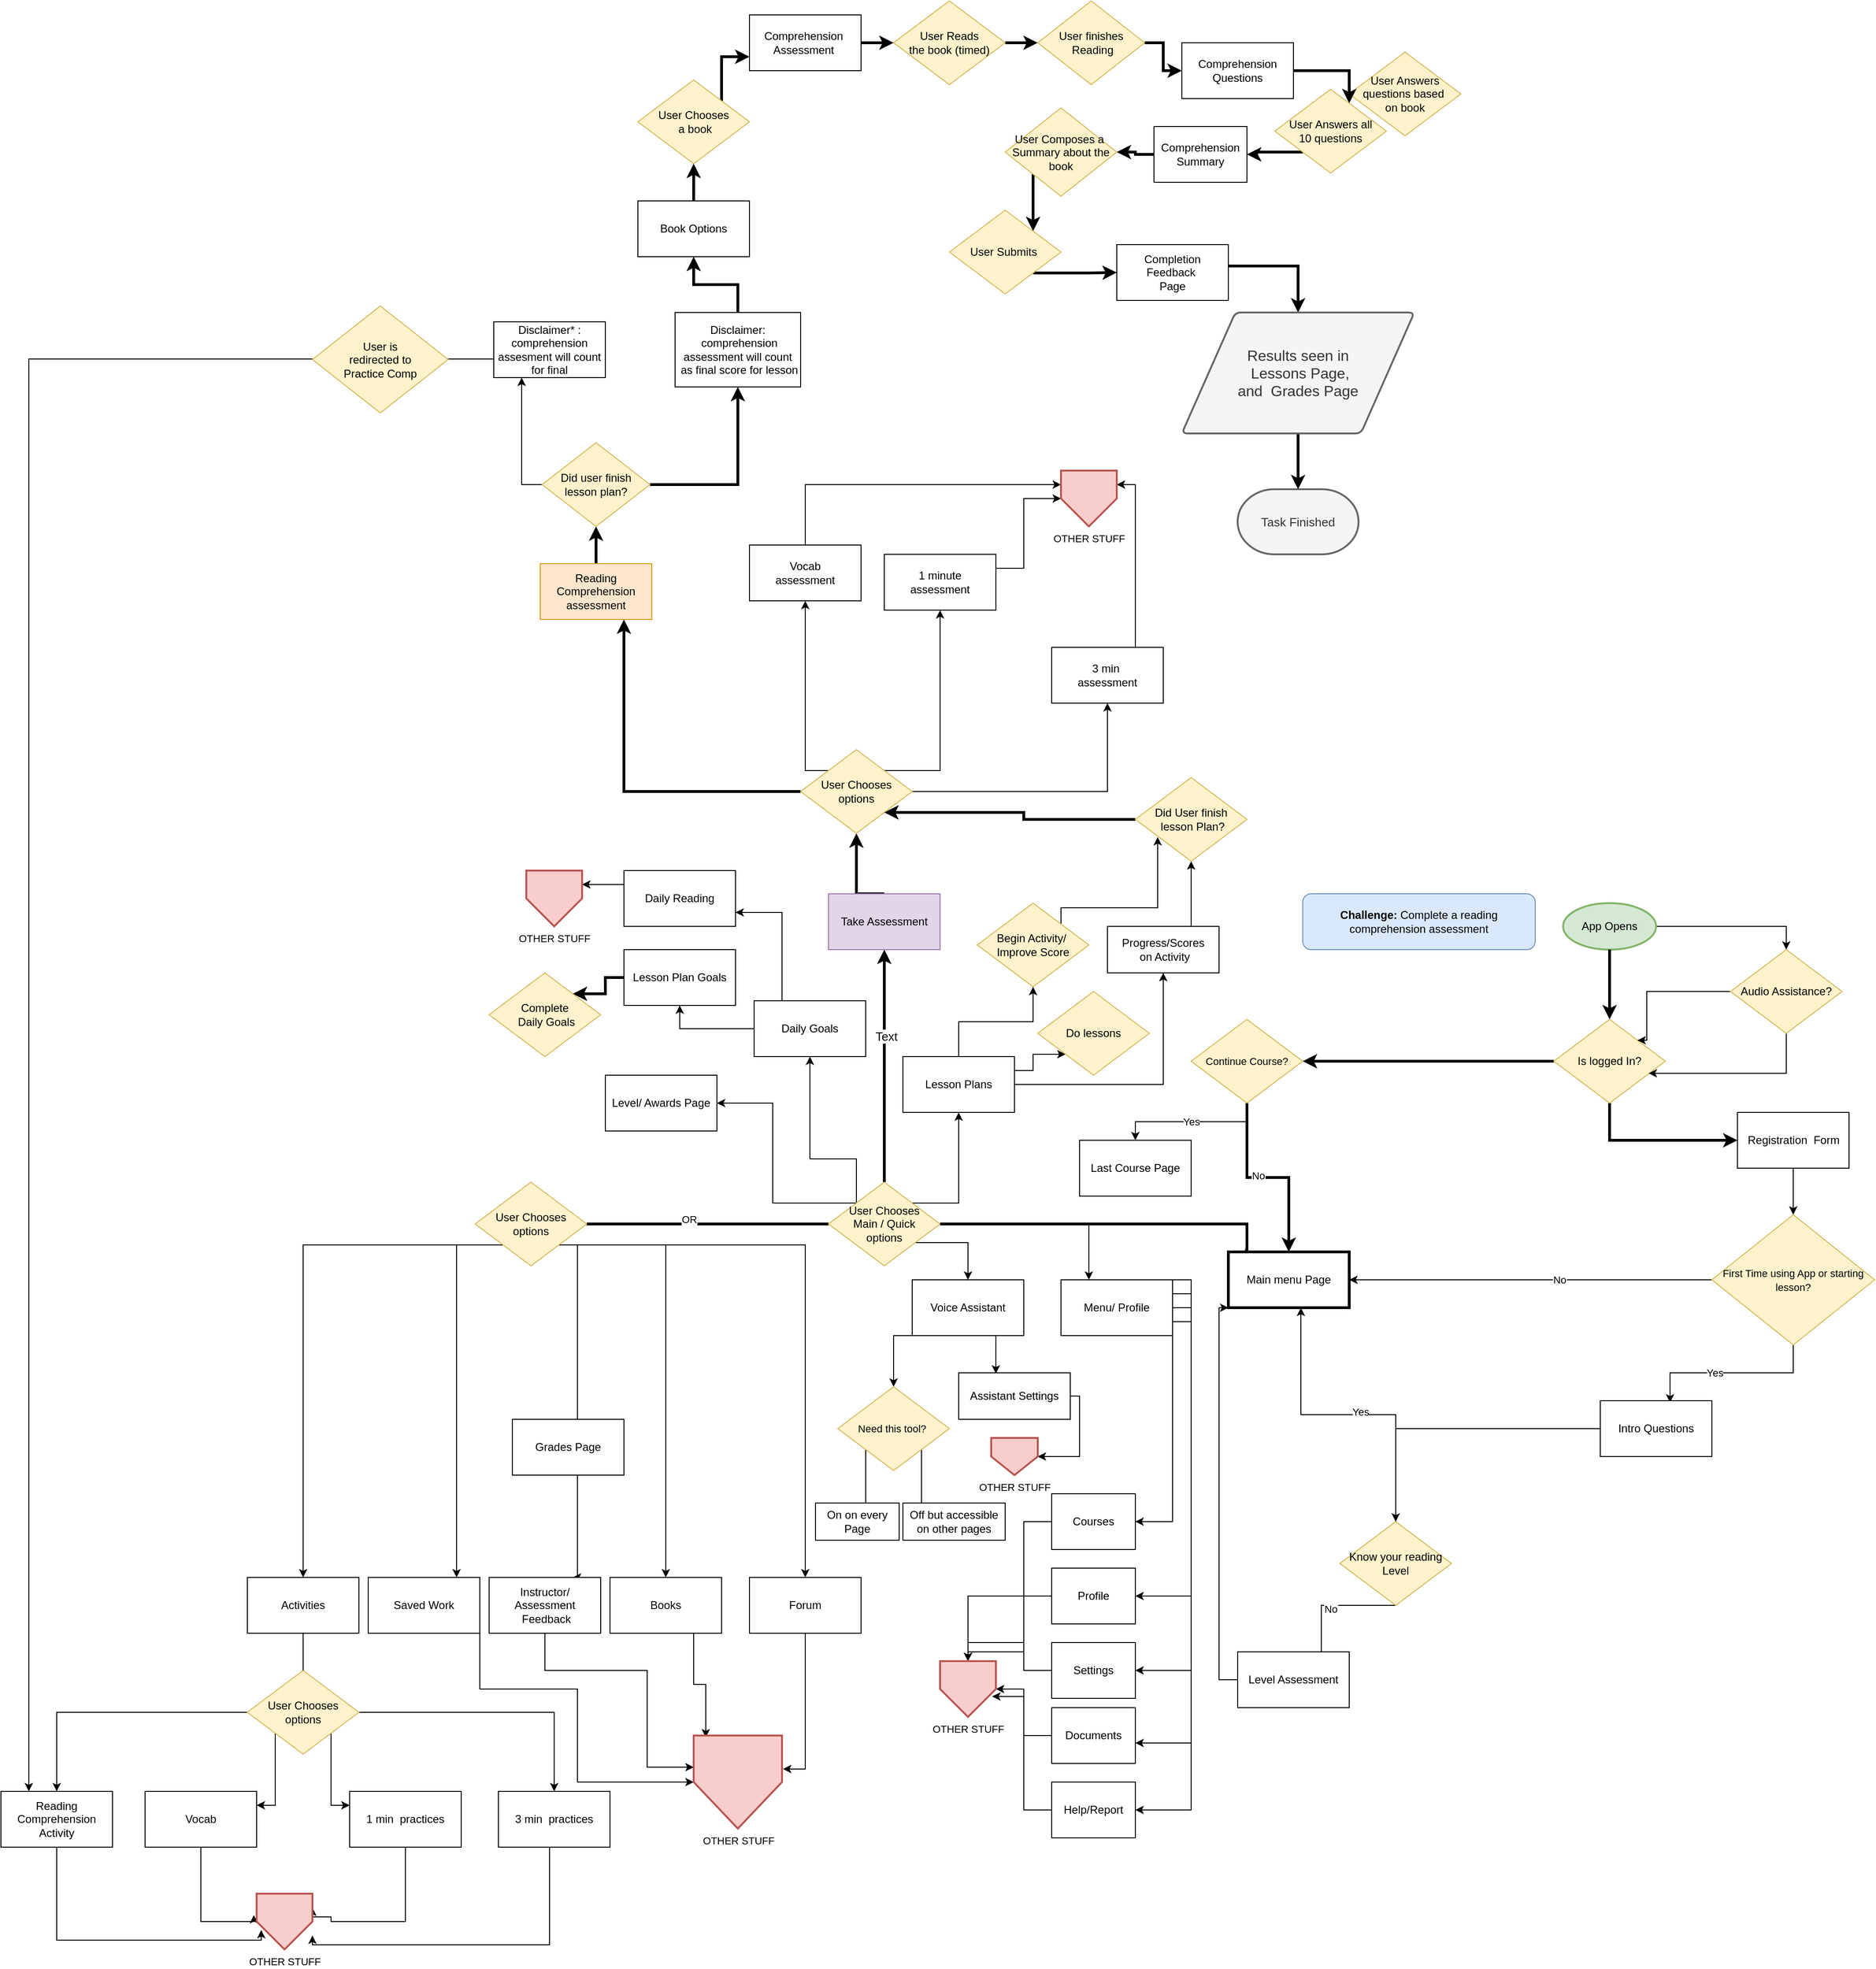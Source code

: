 <mxfile version="20.6.0" type="github">
  <diagram id="3W75zOB1H64UKD_i0DfE" name="Page-1">
    <mxGraphModel dx="3766" dy="2365" grid="1" gridSize="10" guides="1" tooltips="1" connect="1" arrows="1" fold="1" page="1" pageScale="1" pageWidth="850" pageHeight="1100" math="0" shadow="0">
      <root>
        <mxCell id="0" />
        <mxCell id="1" parent="0" />
        <mxCell id="i0heIdK5ktboHPrzZAo5-1" value="&lt;b&gt;Challenge:&lt;/b&gt; Complete a reading comprehension assessment" style="rounded=1;whiteSpace=wrap;html=1;fillColor=#dae8fc;strokeColor=#6c8ebf;" vertex="1" parent="1">
          <mxGeometry x="90" y="25" width="250" height="60" as="geometry" />
        </mxCell>
        <mxCell id="i0heIdK5ktboHPrzZAo5-13" style="edgeStyle=orthogonalEdgeStyle;rounded=0;orthogonalLoop=1;jettySize=auto;html=1;fontSize=11;strokeWidth=3;" edge="1" parent="1" source="i0heIdK5ktboHPrzZAo5-3" target="i0heIdK5ktboHPrzZAo5-12">
          <mxGeometry relative="1" as="geometry" />
        </mxCell>
        <mxCell id="i0heIdK5ktboHPrzZAo5-14" style="edgeStyle=orthogonalEdgeStyle;rounded=0;orthogonalLoop=1;jettySize=auto;html=1;fontSize=11;strokeWidth=3;" edge="1" parent="1" source="i0heIdK5ktboHPrzZAo5-3" target="i0heIdK5ktboHPrzZAo5-5">
          <mxGeometry relative="1" as="geometry">
            <Array as="points">
              <mxPoint x="420" y="290" />
            </Array>
          </mxGeometry>
        </mxCell>
        <mxCell id="i0heIdK5ktboHPrzZAo5-3" value="Is logged In?" style="rhombus;whiteSpace=wrap;html=1;rounded=0;fillColor=#fff2cc;strokeColor=#d6b656;" vertex="1" parent="1">
          <mxGeometry x="360" y="160" width="120" height="90" as="geometry" />
        </mxCell>
        <mxCell id="i0heIdK5ktboHPrzZAo5-50" style="edgeStyle=orthogonalEdgeStyle;rounded=0;orthogonalLoop=1;jettySize=auto;html=1;strokeWidth=3;fontSize=11;endArrow=none;endFill=0;startArrow=none;" edge="1" parent="1" source="i0heIdK5ktboHPrzZAo5-47" target="i0heIdK5ktboHPrzZAo5-51">
          <mxGeometry relative="1" as="geometry">
            <mxPoint x="-200" y="600" as="targetPoint" />
          </mxGeometry>
        </mxCell>
        <mxCell id="i0heIdK5ktboHPrzZAo5-153" value="OR" style="edgeLabel;html=1;align=center;verticalAlign=middle;resizable=0;points=[];fontSize=11;" vertex="1" connectable="0" parent="i0heIdK5ktboHPrzZAo5-50">
          <mxGeometry x="0.154" y="-5" relative="1" as="geometry">
            <mxPoint as="offset" />
          </mxGeometry>
        </mxCell>
        <mxCell id="i0heIdK5ktboHPrzZAo5-4" value="Main menu Page" style="rounded=0;whiteSpace=wrap;html=1;strokeWidth=3;" vertex="1" parent="1">
          <mxGeometry x="10" y="410" width="130" height="60" as="geometry" />
        </mxCell>
        <mxCell id="i0heIdK5ktboHPrzZAo5-25" style="edgeStyle=orthogonalEdgeStyle;rounded=0;orthogonalLoop=1;jettySize=auto;html=1;fontSize=11;" edge="1" parent="1" source="i0heIdK5ktboHPrzZAo5-5" target="i0heIdK5ktboHPrzZAo5-6">
          <mxGeometry relative="1" as="geometry" />
        </mxCell>
        <mxCell id="i0heIdK5ktboHPrzZAo5-5" value="Registration &amp;nbsp;Form" style="rounded=0;whiteSpace=wrap;html=1;" vertex="1" parent="1">
          <mxGeometry x="557.5" y="260" width="120" height="60" as="geometry" />
        </mxCell>
        <mxCell id="i0heIdK5ktboHPrzZAo5-26" style="edgeStyle=orthogonalEdgeStyle;rounded=0;orthogonalLoop=1;jettySize=auto;html=1;exitX=0;exitY=0.5;exitDx=0;exitDy=0;entryX=1;entryY=0.5;entryDx=0;entryDy=0;fontSize=11;" edge="1" parent="1" source="i0heIdK5ktboHPrzZAo5-6" target="i0heIdK5ktboHPrzZAo5-4">
          <mxGeometry relative="1" as="geometry" />
        </mxCell>
        <mxCell id="i0heIdK5ktboHPrzZAo5-28" value="No" style="edgeLabel;html=1;align=center;verticalAlign=middle;resizable=0;points=[];fontSize=11;" vertex="1" connectable="0" parent="i0heIdK5ktboHPrzZAo5-26">
          <mxGeometry x="-0.156" relative="1" as="geometry">
            <mxPoint as="offset" />
          </mxGeometry>
        </mxCell>
        <mxCell id="i0heIdK5ktboHPrzZAo5-27" style="edgeStyle=orthogonalEdgeStyle;rounded=0;orthogonalLoop=1;jettySize=auto;html=1;exitX=0.5;exitY=1;exitDx=0;exitDy=0;entryX=0.625;entryY=0.033;entryDx=0;entryDy=0;entryPerimeter=0;fontSize=11;" edge="1" parent="1" source="i0heIdK5ktboHPrzZAo5-6" target="i0heIdK5ktboHPrzZAo5-24">
          <mxGeometry relative="1" as="geometry" />
        </mxCell>
        <mxCell id="i0heIdK5ktboHPrzZAo5-29" value="Yes" style="edgeLabel;html=1;align=center;verticalAlign=middle;resizable=0;points=[];fontSize=11;" vertex="1" connectable="0" parent="i0heIdK5ktboHPrzZAo5-27">
          <mxGeometry x="0.188" relative="1" as="geometry">
            <mxPoint x="1" as="offset" />
          </mxGeometry>
        </mxCell>
        <mxCell id="i0heIdK5ktboHPrzZAo5-6" value="&lt;font style=&quot;font-size: 11px;&quot;&gt;First Time using App or starting lesson?&lt;/font&gt;" style="rhombus;whiteSpace=wrap;html=1;rounded=0;fillColor=#fff2cc;strokeColor=#d6b656;" vertex="1" parent="1">
          <mxGeometry x="530" y="370" width="175" height="140" as="geometry" />
        </mxCell>
        <mxCell id="i0heIdK5ktboHPrzZAo5-72" style="edgeStyle=orthogonalEdgeStyle;rounded=0;orthogonalLoop=1;jettySize=auto;html=1;entryX=0.5;entryY=0;entryDx=0;entryDy=0;strokeWidth=1;fontSize=11;endArrow=classic;endFill=1;" edge="1" parent="1" source="i0heIdK5ktboHPrzZAo5-8" target="i0heIdK5ktboHPrzZAo5-71">
          <mxGeometry relative="1" as="geometry" />
        </mxCell>
        <mxCell id="i0heIdK5ktboHPrzZAo5-8" value="App Opens" style="strokeWidth=2;html=1;shape=mxgraph.flowchart.start_1;whiteSpace=wrap;rounded=1;fillColor=#d5e8d4;strokeColor=#82b366;" vertex="1" parent="1">
          <mxGeometry x="370" y="35" width="100" height="50" as="geometry" />
        </mxCell>
        <mxCell id="i0heIdK5ktboHPrzZAo5-38" style="edgeStyle=orthogonalEdgeStyle;rounded=0;orthogonalLoop=1;jettySize=auto;html=1;entryX=0.75;entryY=0.167;entryDx=0;entryDy=0;entryPerimeter=0;strokeWidth=1;fontSize=11;" edge="1" parent="1" source="i0heIdK5ktboHPrzZAo5-9" target="i0heIdK5ktboHPrzZAo5-32">
          <mxGeometry relative="1" as="geometry">
            <Array as="points">
              <mxPoint x="110" y="790" />
            </Array>
          </mxGeometry>
        </mxCell>
        <mxCell id="i0heIdK5ktboHPrzZAo5-42" value="No" style="edgeLabel;html=1;align=center;verticalAlign=middle;resizable=0;points=[];fontSize=11;" vertex="1" connectable="0" parent="i0heIdK5ktboHPrzZAo5-38">
          <mxGeometry x="-0.0" y="4" relative="1" as="geometry">
            <mxPoint as="offset" />
          </mxGeometry>
        </mxCell>
        <mxCell id="i0heIdK5ktboHPrzZAo5-40" style="edgeStyle=orthogonalEdgeStyle;rounded=0;orthogonalLoop=1;jettySize=auto;html=1;entryX=0.6;entryY=1;entryDx=0;entryDy=0;entryPerimeter=0;strokeWidth=1;fontSize=11;" edge="1" parent="1" source="i0heIdK5ktboHPrzZAo5-9" target="i0heIdK5ktboHPrzZAo5-4">
          <mxGeometry relative="1" as="geometry" />
        </mxCell>
        <mxCell id="i0heIdK5ktboHPrzZAo5-41" value="Yes" style="edgeLabel;html=1;align=center;verticalAlign=middle;resizable=0;points=[];fontSize=11;" vertex="1" connectable="0" parent="i0heIdK5ktboHPrzZAo5-40">
          <mxGeometry x="-0.079" y="-3" relative="1" as="geometry">
            <mxPoint as="offset" />
          </mxGeometry>
        </mxCell>
        <mxCell id="i0heIdK5ktboHPrzZAo5-9" value="Know your reading &lt;br&gt;Level" style="rhombus;whiteSpace=wrap;html=1;rounded=0;fillColor=#fff2cc;strokeColor=#d6b656;" vertex="1" parent="1">
          <mxGeometry x="130" y="700" width="120" height="90" as="geometry" />
        </mxCell>
        <mxCell id="i0heIdK5ktboHPrzZAo5-10" value="" style="endArrow=classic;html=1;rounded=0;fontSize=11;exitX=0.5;exitY=1;exitDx=0;exitDy=0;exitPerimeter=0;strokeWidth=3;" edge="1" parent="1" source="i0heIdK5ktboHPrzZAo5-8">
          <mxGeometry width="50" height="50" relative="1" as="geometry">
            <mxPoint x="390" y="660" as="sourcePoint" />
            <mxPoint x="420" y="160" as="targetPoint" />
          </mxGeometry>
        </mxCell>
        <mxCell id="i0heIdK5ktboHPrzZAo5-18" style="edgeStyle=orthogonalEdgeStyle;rounded=0;orthogonalLoop=1;jettySize=auto;html=1;exitX=0.5;exitY=1;exitDx=0;exitDy=0;fontSize=11;strokeWidth=3;" edge="1" parent="1" source="i0heIdK5ktboHPrzZAo5-12" target="i0heIdK5ktboHPrzZAo5-4">
          <mxGeometry relative="1" as="geometry" />
        </mxCell>
        <mxCell id="i0heIdK5ktboHPrzZAo5-23" value="No" style="edgeLabel;html=1;align=center;verticalAlign=middle;resizable=0;points=[];fontSize=11;" vertex="1" connectable="0" parent="i0heIdK5ktboHPrzZAo5-18">
          <mxGeometry x="-0.108" y="2" relative="1" as="geometry">
            <mxPoint as="offset" />
          </mxGeometry>
        </mxCell>
        <mxCell id="i0heIdK5ktboHPrzZAo5-21" value="Yes" style="edgeStyle=orthogonalEdgeStyle;rounded=0;orthogonalLoop=1;jettySize=auto;html=1;fontSize=11;entryX=0.5;entryY=0;entryDx=0;entryDy=0;" edge="1" parent="1" source="i0heIdK5ktboHPrzZAo5-12" target="i0heIdK5ktboHPrzZAo5-19">
          <mxGeometry relative="1" as="geometry">
            <mxPoint x="-90" y="290" as="targetPoint" />
          </mxGeometry>
        </mxCell>
        <mxCell id="i0heIdK5ktboHPrzZAo5-12" value="Continue Course?" style="rhombus;whiteSpace=wrap;html=1;rounded=0;fontSize=11;fillColor=#fff2cc;strokeColor=#d6b656;" vertex="1" parent="1">
          <mxGeometry x="-30" y="160" width="120" height="90" as="geometry" />
        </mxCell>
        <mxCell id="i0heIdK5ktboHPrzZAo5-19" value="Last Course Page" style="rounded=0;whiteSpace=wrap;html=1;" vertex="1" parent="1">
          <mxGeometry x="-150" y="290" width="120" height="60" as="geometry" />
        </mxCell>
        <mxCell id="i0heIdK5ktboHPrzZAo5-37" style="edgeStyle=orthogonalEdgeStyle;rounded=0;orthogonalLoop=1;jettySize=auto;html=1;strokeWidth=1;fontSize=11;" edge="1" parent="1" source="i0heIdK5ktboHPrzZAo5-24" target="i0heIdK5ktboHPrzZAo5-9">
          <mxGeometry relative="1" as="geometry" />
        </mxCell>
        <mxCell id="i0heIdK5ktboHPrzZAo5-24" value="Intro Questions" style="rounded=0;whiteSpace=wrap;html=1;" vertex="1" parent="1">
          <mxGeometry x="410" y="570" width="120" height="60" as="geometry" />
        </mxCell>
        <mxCell id="i0heIdK5ktboHPrzZAo5-43" style="edgeStyle=orthogonalEdgeStyle;rounded=0;orthogonalLoop=1;jettySize=auto;html=1;entryX=0;entryY=1;entryDx=0;entryDy=0;strokeWidth=1;fontSize=11;" edge="1" parent="1" source="i0heIdK5ktboHPrzZAo5-32" target="i0heIdK5ktboHPrzZAo5-4">
          <mxGeometry relative="1" as="geometry">
            <Array as="points">
              <mxPoint y="870" />
            </Array>
          </mxGeometry>
        </mxCell>
        <mxCell id="i0heIdK5ktboHPrzZAo5-32" value="Level Assessment" style="rounded=0;whiteSpace=wrap;html=1;" vertex="1" parent="1">
          <mxGeometry x="20" y="840" width="120" height="60" as="geometry" />
        </mxCell>
        <mxCell id="i0heIdK5ktboHPrzZAo5-176" style="edgeStyle=orthogonalEdgeStyle;rounded=0;orthogonalLoop=1;jettySize=auto;html=1;exitX=1;exitY=1;exitDx=0;exitDy=0;entryX=0;entryY=0.5;entryDx=0;entryDy=0;strokeWidth=1;fontSize=11;endArrow=classic;endFill=1;" edge="1" parent="1" source="i0heIdK5ktboHPrzZAo5-39" target="i0heIdK5ktboHPrzZAo5-175">
          <mxGeometry relative="1" as="geometry">
            <Array as="points">
              <mxPoint x="-795" y="880" />
              <mxPoint x="-690" y="880" />
              <mxPoint x="-690" y="980" />
            </Array>
          </mxGeometry>
        </mxCell>
        <mxCell id="i0heIdK5ktboHPrzZAo5-39" value="Saved Work" style="rounded=0;whiteSpace=wrap;html=1;" vertex="1" parent="1">
          <mxGeometry x="-915" y="760" width="120" height="60" as="geometry" />
        </mxCell>
        <mxCell id="i0heIdK5ktboHPrzZAo5-178" style="edgeStyle=orthogonalEdgeStyle;rounded=0;orthogonalLoop=1;jettySize=auto;html=1;exitX=0.75;exitY=1;exitDx=0;exitDy=0;strokeWidth=1;fontSize=11;endArrow=classic;endFill=1;entryX=0.137;entryY=0.02;entryDx=0;entryDy=0;entryPerimeter=0;" edge="1" parent="1" source="i0heIdK5ktboHPrzZAo5-46" target="i0heIdK5ktboHPrzZAo5-175">
          <mxGeometry relative="1" as="geometry">
            <mxPoint x="-560" y="910" as="targetPoint" />
          </mxGeometry>
        </mxCell>
        <mxCell id="i0heIdK5ktboHPrzZAo5-46" value="Books" style="rounded=0;whiteSpace=wrap;html=1;" vertex="1" parent="1">
          <mxGeometry x="-655" y="760" width="120" height="60" as="geometry" />
        </mxCell>
        <mxCell id="i0heIdK5ktboHPrzZAo5-62" style="edgeStyle=orthogonalEdgeStyle;rounded=0;orthogonalLoop=1;jettySize=auto;html=1;entryX=0.5;entryY=0;entryDx=0;entryDy=0;strokeWidth=1;fontSize=11;endArrow=classic;endFill=1;exitX=1;exitY=1;exitDx=0;exitDy=0;" edge="1" parent="1" source="i0heIdK5ktboHPrzZAo5-51" target="i0heIdK5ktboHPrzZAo5-46">
          <mxGeometry relative="1" as="geometry">
            <mxPoint x="-700" y="400" as="sourcePoint" />
          </mxGeometry>
        </mxCell>
        <mxCell id="i0heIdK5ktboHPrzZAo5-63" style="edgeStyle=orthogonalEdgeStyle;rounded=0;orthogonalLoop=1;jettySize=auto;html=1;exitX=1;exitY=1;exitDx=0;exitDy=0;entryX=0.5;entryY=0;entryDx=0;entryDy=0;strokeWidth=1;fontSize=11;endArrow=classic;endFill=1;" edge="1" parent="1" source="i0heIdK5ktboHPrzZAo5-51" target="i0heIdK5ktboHPrzZAo5-59">
          <mxGeometry relative="1" as="geometry" />
        </mxCell>
        <mxCell id="i0heIdK5ktboHPrzZAo5-64" style="edgeStyle=orthogonalEdgeStyle;rounded=0;orthogonalLoop=1;jettySize=auto;html=1;exitX=0;exitY=1;exitDx=0;exitDy=0;strokeWidth=1;fontSize=11;endArrow=classic;endFill=1;" edge="1" parent="1" source="i0heIdK5ktboHPrzZAo5-51">
          <mxGeometry relative="1" as="geometry">
            <mxPoint x="-820" y="760" as="targetPoint" />
            <Array as="points">
              <mxPoint x="-820" y="403" />
            </Array>
          </mxGeometry>
        </mxCell>
        <mxCell id="i0heIdK5ktboHPrzZAo5-68" style="edgeStyle=orthogonalEdgeStyle;rounded=0;orthogonalLoop=1;jettySize=auto;html=1;exitX=0;exitY=1;exitDx=0;exitDy=0;entryX=0.5;entryY=0;entryDx=0;entryDy=0;strokeWidth=1;fontSize=11;endArrow=classic;endFill=1;" edge="1" parent="1" source="i0heIdK5ktboHPrzZAo5-51" target="i0heIdK5ktboHPrzZAo5-67">
          <mxGeometry relative="1" as="geometry" />
        </mxCell>
        <mxCell id="i0heIdK5ktboHPrzZAo5-70" style="edgeStyle=orthogonalEdgeStyle;rounded=0;orthogonalLoop=1;jettySize=auto;html=1;exitX=1;exitY=1;exitDx=0;exitDy=0;entryX=0.75;entryY=0;entryDx=0;entryDy=0;strokeWidth=1;fontSize=11;endArrow=classic;endFill=1;" edge="1" parent="1" source="i0heIdK5ktboHPrzZAo5-51" target="i0heIdK5ktboHPrzZAo5-69">
          <mxGeometry relative="1" as="geometry">
            <Array as="points">
              <mxPoint x="-690" y="403" />
              <mxPoint x="-690" y="760" />
            </Array>
          </mxGeometry>
        </mxCell>
        <mxCell id="i0heIdK5ktboHPrzZAo5-51" value="User Chooses options" style="rhombus;whiteSpace=wrap;html=1;rounded=0;fillColor=#fff2cc;strokeColor=#d6b656;" vertex="1" parent="1">
          <mxGeometry x="-800" y="335" width="120" height="90" as="geometry" />
        </mxCell>
        <mxCell id="i0heIdK5ktboHPrzZAo5-65" style="edgeStyle=orthogonalEdgeStyle;rounded=0;orthogonalLoop=1;jettySize=auto;html=1;exitX=0;exitY=0;exitDx=0;exitDy=0;entryX=0.5;entryY=1;entryDx=0;entryDy=0;strokeWidth=1;fontSize=11;endArrow=classic;endFill=1;" edge="1" parent="1" source="i0heIdK5ktboHPrzZAo5-47" target="i0heIdK5ktboHPrzZAo5-60">
          <mxGeometry relative="1" as="geometry">
            <Array as="points">
              <mxPoint x="-390" y="310" />
              <mxPoint x="-440" y="310" />
            </Array>
          </mxGeometry>
        </mxCell>
        <mxCell id="i0heIdK5ktboHPrzZAo5-66" style="edgeStyle=orthogonalEdgeStyle;rounded=0;orthogonalLoop=1;jettySize=auto;html=1;exitX=1;exitY=0;exitDx=0;exitDy=0;strokeWidth=1;fontSize=11;endArrow=classic;endFill=1;" edge="1" parent="1" source="i0heIdK5ktboHPrzZAo5-47" target="i0heIdK5ktboHPrzZAo5-61">
          <mxGeometry relative="1" as="geometry">
            <Array as="points">
              <mxPoint x="-280" y="358" />
            </Array>
          </mxGeometry>
        </mxCell>
        <mxCell id="i0heIdK5ktboHPrzZAo5-81" style="edgeStyle=orthogonalEdgeStyle;rounded=0;orthogonalLoop=1;jettySize=auto;html=1;exitX=0.5;exitY=0;exitDx=0;exitDy=0;strokeWidth=3;fontSize=11;endArrow=classic;endFill=1;" edge="1" parent="1" source="i0heIdK5ktboHPrzZAo5-47" target="i0heIdK5ktboHPrzZAo5-82">
          <mxGeometry relative="1" as="geometry">
            <mxPoint x="-360" y="115" as="targetPoint" />
          </mxGeometry>
        </mxCell>
        <mxCell id="i0heIdK5ktboHPrzZAo5-221" value="Text" style="edgeLabel;html=1;align=center;verticalAlign=middle;resizable=0;points=[];fontSize=13;" vertex="1" connectable="0" parent="i0heIdK5ktboHPrzZAo5-81">
          <mxGeometry x="0.256" y="-2" relative="1" as="geometry">
            <mxPoint as="offset" />
          </mxGeometry>
        </mxCell>
        <mxCell id="i0heIdK5ktboHPrzZAo5-89" style="edgeStyle=orthogonalEdgeStyle;rounded=0;orthogonalLoop=1;jettySize=auto;html=1;exitX=0;exitY=0;exitDx=0;exitDy=0;entryX=1;entryY=0.5;entryDx=0;entryDy=0;strokeWidth=1;fontSize=11;endArrow=classic;endFill=1;" edge="1" parent="1" source="i0heIdK5ktboHPrzZAo5-47" target="i0heIdK5ktboHPrzZAo5-88">
          <mxGeometry relative="1" as="geometry">
            <Array as="points">
              <mxPoint x="-480" y="358" />
              <mxPoint x="-480" y="250" />
            </Array>
          </mxGeometry>
        </mxCell>
        <mxCell id="i0heIdK5ktboHPrzZAo5-126" style="edgeStyle=orthogonalEdgeStyle;rounded=0;orthogonalLoop=1;jettySize=auto;html=1;exitX=1;exitY=1;exitDx=0;exitDy=0;entryX=0.5;entryY=0;entryDx=0;entryDy=0;strokeWidth=1;fontSize=11;endArrow=classic;endFill=1;" edge="1" parent="1" source="i0heIdK5ktboHPrzZAo5-47" target="i0heIdK5ktboHPrzZAo5-91">
          <mxGeometry relative="1" as="geometry">
            <Array as="points">
              <mxPoint x="-330" y="400" />
              <mxPoint x="-270" y="400" />
            </Array>
          </mxGeometry>
        </mxCell>
        <mxCell id="i0heIdK5ktboHPrzZAo5-127" style="edgeStyle=orthogonalEdgeStyle;rounded=0;orthogonalLoop=1;jettySize=auto;html=1;exitX=1;exitY=0.5;exitDx=0;exitDy=0;entryX=0.25;entryY=0;entryDx=0;entryDy=0;strokeWidth=1;fontSize=11;endArrow=classic;endFill=1;" edge="1" parent="1" source="i0heIdK5ktboHPrzZAo5-47" target="i0heIdK5ktboHPrzZAo5-90">
          <mxGeometry relative="1" as="geometry" />
        </mxCell>
        <mxCell id="i0heIdK5ktboHPrzZAo5-47" value="User Chooses&lt;br&gt;Main / Quick &lt;br&gt;options" style="rhombus;whiteSpace=wrap;html=1;rounded=0;fillColor=#fff2cc;strokeColor=#d6b656;" vertex="1" parent="1">
          <mxGeometry x="-420" y="335" width="120" height="90" as="geometry" />
        </mxCell>
        <mxCell id="i0heIdK5ktboHPrzZAo5-56" value="" style="edgeStyle=orthogonalEdgeStyle;rounded=0;orthogonalLoop=1;jettySize=auto;html=1;strokeWidth=3;fontSize=11;endArrow=none;endFill=0;exitX=0.138;exitY=-0.033;exitDx=0;exitDy=0;exitPerimeter=0;" edge="1" parent="1" source="i0heIdK5ktboHPrzZAo5-4" target="i0heIdK5ktboHPrzZAo5-47">
          <mxGeometry relative="1" as="geometry">
            <mxPoint x="-10" y="380" as="sourcePoint" />
            <mxPoint x="-600" y="385" as="targetPoint" />
            <Array as="points">
              <mxPoint x="30" y="408" />
              <mxPoint x="30" y="380" />
            </Array>
          </mxGeometry>
        </mxCell>
        <mxCell id="i0heIdK5ktboHPrzZAo5-168" style="edgeStyle=orthogonalEdgeStyle;rounded=0;orthogonalLoop=1;jettySize=auto;html=1;exitX=1;exitY=0;exitDx=0;exitDy=0;entryX=0.2;entryY=0.711;entryDx=0;entryDy=0;entryPerimeter=0;strokeWidth=1;fontSize=11;endArrow=classic;endFill=1;" edge="1" parent="1" source="i0heIdK5ktboHPrzZAo5-57" target="i0heIdK5ktboHPrzZAo5-165">
          <mxGeometry relative="1" as="geometry">
            <Array as="points">
              <mxPoint x="-170" y="40" />
              <mxPoint x="-66" y="40" />
            </Array>
          </mxGeometry>
        </mxCell>
        <mxCell id="i0heIdK5ktboHPrzZAo5-57" value="Begin Activity/&amp;nbsp;&lt;br&gt;Improve Score" style="rhombus;whiteSpace=wrap;html=1;rounded=0;fillColor=#fff2cc;strokeColor=#d6b656;" vertex="1" parent="1">
          <mxGeometry x="-260" y="35" width="120" height="90" as="geometry" />
        </mxCell>
        <mxCell id="i0heIdK5ktboHPrzZAo5-96" style="edgeStyle=orthogonalEdgeStyle;rounded=0;orthogonalLoop=1;jettySize=auto;html=1;exitX=0;exitY=1;exitDx=0;exitDy=0;entryX=1;entryY=0.25;entryDx=0;entryDy=0;strokeWidth=1;fontSize=11;endArrow=classic;endFill=1;" edge="1" parent="1" source="i0heIdK5ktboHPrzZAo5-58" target="i0heIdK5ktboHPrzZAo5-77">
          <mxGeometry relative="1" as="geometry" />
        </mxCell>
        <mxCell id="i0heIdK5ktboHPrzZAo5-97" style="edgeStyle=orthogonalEdgeStyle;rounded=0;orthogonalLoop=1;jettySize=auto;html=1;exitX=1;exitY=1;exitDx=0;exitDy=0;entryX=0;entryY=0.25;entryDx=0;entryDy=0;strokeWidth=1;fontSize=11;endArrow=classic;endFill=1;" edge="1" parent="1" source="i0heIdK5ktboHPrzZAo5-58" target="i0heIdK5ktboHPrzZAo5-78">
          <mxGeometry relative="1" as="geometry" />
        </mxCell>
        <mxCell id="i0heIdK5ktboHPrzZAo5-98" style="edgeStyle=orthogonalEdgeStyle;rounded=0;orthogonalLoop=1;jettySize=auto;html=1;entryX=0.5;entryY=0;entryDx=0;entryDy=0;strokeWidth=1;fontSize=11;endArrow=classic;endFill=1;" edge="1" parent="1" source="i0heIdK5ktboHPrzZAo5-58" target="i0heIdK5ktboHPrzZAo5-79">
          <mxGeometry relative="1" as="geometry" />
        </mxCell>
        <mxCell id="i0heIdK5ktboHPrzZAo5-99" style="edgeStyle=orthogonalEdgeStyle;rounded=0;orthogonalLoop=1;jettySize=auto;html=1;entryX=0.5;entryY=0;entryDx=0;entryDy=0;strokeWidth=1;fontSize=11;endArrow=classic;endFill=1;" edge="1" parent="1" source="i0heIdK5ktboHPrzZAo5-58" target="i0heIdK5ktboHPrzZAo5-83">
          <mxGeometry relative="1" as="geometry" />
        </mxCell>
        <mxCell id="i0heIdK5ktboHPrzZAo5-58" value="User Chooses options" style="rhombus;whiteSpace=wrap;html=1;rounded=0;fillColor=#fff2cc;strokeColor=#d6b656;" vertex="1" parent="1">
          <mxGeometry x="-1045" y="860" width="120" height="90" as="geometry" />
        </mxCell>
        <mxCell id="i0heIdK5ktboHPrzZAo5-179" style="edgeStyle=orthogonalEdgeStyle;rounded=0;orthogonalLoop=1;jettySize=auto;html=1;exitX=0.5;exitY=1;exitDx=0;exitDy=0;entryX=1.011;entryY=0.36;entryDx=0;entryDy=0;entryPerimeter=0;strokeWidth=1;fontSize=11;endArrow=classic;endFill=1;" edge="1" parent="1" source="i0heIdK5ktboHPrzZAo5-59" target="i0heIdK5ktboHPrzZAo5-175">
          <mxGeometry relative="1" as="geometry" />
        </mxCell>
        <mxCell id="i0heIdK5ktboHPrzZAo5-59" value="Forum" style="rounded=0;whiteSpace=wrap;html=1;" vertex="1" parent="1">
          <mxGeometry x="-505" y="760" width="120" height="60" as="geometry" />
        </mxCell>
        <mxCell id="i0heIdK5ktboHPrzZAo5-149" style="edgeStyle=orthogonalEdgeStyle;rounded=0;orthogonalLoop=1;jettySize=auto;html=1;entryX=0.5;entryY=1;entryDx=0;entryDy=0;strokeWidth=1;fontSize=11;endArrow=classic;endFill=1;" edge="1" parent="1" source="i0heIdK5ktboHPrzZAo5-60" target="i0heIdK5ktboHPrzZAo5-148">
          <mxGeometry relative="1" as="geometry" />
        </mxCell>
        <mxCell id="i0heIdK5ktboHPrzZAo5-150" style="edgeStyle=orthogonalEdgeStyle;rounded=0;orthogonalLoop=1;jettySize=auto;html=1;exitX=0.25;exitY=0;exitDx=0;exitDy=0;entryX=1;entryY=0.75;entryDx=0;entryDy=0;strokeWidth=1;fontSize=11;endArrow=classic;endFill=1;" edge="1" parent="1" source="i0heIdK5ktboHPrzZAo5-60" target="i0heIdK5ktboHPrzZAo5-147">
          <mxGeometry relative="1" as="geometry" />
        </mxCell>
        <mxCell id="i0heIdK5ktboHPrzZAo5-60" value="Daily Goals" style="rounded=0;whiteSpace=wrap;html=1;" vertex="1" parent="1">
          <mxGeometry x="-500" y="140" width="120" height="60" as="geometry" />
        </mxCell>
        <mxCell id="i0heIdK5ktboHPrzZAo5-85" style="edgeStyle=orthogonalEdgeStyle;rounded=0;orthogonalLoop=1;jettySize=auto;html=1;entryX=0.5;entryY=1;entryDx=0;entryDy=0;strokeWidth=1;fontSize=11;endArrow=classic;endFill=1;" edge="1" parent="1" source="i0heIdK5ktboHPrzZAo5-61" target="i0heIdK5ktboHPrzZAo5-84">
          <mxGeometry relative="1" as="geometry">
            <Array as="points">
              <mxPoint x="-60" y="230" />
            </Array>
          </mxGeometry>
        </mxCell>
        <mxCell id="i0heIdK5ktboHPrzZAo5-87" style="edgeStyle=orthogonalEdgeStyle;rounded=0;orthogonalLoop=1;jettySize=auto;html=1;strokeWidth=1;fontSize=11;endArrow=classic;endFill=1;" edge="1" parent="1" source="i0heIdK5ktboHPrzZAo5-61" target="i0heIdK5ktboHPrzZAo5-57">
          <mxGeometry relative="1" as="geometry" />
        </mxCell>
        <mxCell id="i0heIdK5ktboHPrzZAo5-220" style="edgeStyle=orthogonalEdgeStyle;rounded=0;orthogonalLoop=1;jettySize=auto;html=1;exitX=1;exitY=0.25;exitDx=0;exitDy=0;entryX=0;entryY=1;entryDx=0;entryDy=0;strokeWidth=1;fontSize=13;endArrow=classic;endFill=1;" edge="1" parent="1" source="i0heIdK5ktboHPrzZAo5-61" target="i0heIdK5ktboHPrzZAo5-219">
          <mxGeometry relative="1" as="geometry" />
        </mxCell>
        <mxCell id="i0heIdK5ktboHPrzZAo5-61" value="Lesson Plans" style="rounded=0;whiteSpace=wrap;html=1;" vertex="1" parent="1">
          <mxGeometry x="-340" y="200" width="120" height="60" as="geometry" />
        </mxCell>
        <mxCell id="i0heIdK5ktboHPrzZAo5-75" style="edgeStyle=orthogonalEdgeStyle;rounded=0;orthogonalLoop=1;jettySize=auto;html=1;exitX=0.5;exitY=1;exitDx=0;exitDy=0;strokeWidth=1;fontSize=11;endArrow=none;endFill=0;" edge="1" parent="1" source="i0heIdK5ktboHPrzZAo5-67" target="i0heIdK5ktboHPrzZAo5-58">
          <mxGeometry relative="1" as="geometry" />
        </mxCell>
        <mxCell id="i0heIdK5ktboHPrzZAo5-67" value="Activities" style="rounded=0;whiteSpace=wrap;html=1;" vertex="1" parent="1">
          <mxGeometry x="-1045" y="760" width="120" height="60" as="geometry" />
        </mxCell>
        <mxCell id="i0heIdK5ktboHPrzZAo5-177" style="edgeStyle=orthogonalEdgeStyle;rounded=0;orthogonalLoop=1;jettySize=auto;html=1;entryX=0;entryY=0.34;entryDx=0;entryDy=0;entryPerimeter=0;strokeWidth=1;fontSize=11;endArrow=classic;endFill=1;" edge="1" parent="1" source="i0heIdK5ktboHPrzZAo5-69" target="i0heIdK5ktboHPrzZAo5-175">
          <mxGeometry relative="1" as="geometry">
            <Array as="points">
              <mxPoint x="-725" y="860" />
              <mxPoint x="-615" y="860" />
              <mxPoint x="-615" y="964" />
            </Array>
          </mxGeometry>
        </mxCell>
        <mxCell id="i0heIdK5ktboHPrzZAo5-69" value="Instructor/ Assessment &amp;nbsp;Feedback" style="rounded=0;whiteSpace=wrap;html=1;" vertex="1" parent="1">
          <mxGeometry x="-785" y="760" width="120" height="60" as="geometry" />
        </mxCell>
        <mxCell id="i0heIdK5ktboHPrzZAo5-73" style="edgeStyle=orthogonalEdgeStyle;rounded=0;orthogonalLoop=1;jettySize=auto;html=1;exitX=0;exitY=0.5;exitDx=0;exitDy=0;entryX=1;entryY=0;entryDx=0;entryDy=0;strokeWidth=1;fontSize=11;endArrow=classic;endFill=1;" edge="1" parent="1" source="i0heIdK5ktboHPrzZAo5-71" target="i0heIdK5ktboHPrzZAo5-3">
          <mxGeometry relative="1" as="geometry">
            <Array as="points">
              <mxPoint x="460" y="130" />
              <mxPoint x="460" y="183" />
            </Array>
          </mxGeometry>
        </mxCell>
        <mxCell id="i0heIdK5ktboHPrzZAo5-74" style="edgeStyle=orthogonalEdgeStyle;rounded=0;orthogonalLoop=1;jettySize=auto;html=1;exitX=0.5;exitY=1;exitDx=0;exitDy=0;entryX=0.85;entryY=0.644;entryDx=0;entryDy=0;entryPerimeter=0;strokeWidth=1;fontSize=11;endArrow=classic;endFill=1;" edge="1" parent="1" source="i0heIdK5ktboHPrzZAo5-71" target="i0heIdK5ktboHPrzZAo5-3">
          <mxGeometry relative="1" as="geometry" />
        </mxCell>
        <mxCell id="i0heIdK5ktboHPrzZAo5-71" value="Audio Assistance?" style="rhombus;whiteSpace=wrap;html=1;rounded=0;fillColor=#fff2cc;strokeColor=#d6b656;" vertex="1" parent="1">
          <mxGeometry x="550" y="85" width="120" height="90" as="geometry" />
        </mxCell>
        <mxCell id="i0heIdK5ktboHPrzZAo5-172" style="edgeStyle=orthogonalEdgeStyle;rounded=0;orthogonalLoop=1;jettySize=auto;html=1;exitX=0.5;exitY=1;exitDx=0;exitDy=0;entryX=-0.05;entryY=0.383;entryDx=0;entryDy=0;entryPerimeter=0;strokeWidth=1;fontSize=11;endArrow=classic;endFill=1;" edge="1" parent="1" source="i0heIdK5ktboHPrzZAo5-77" target="i0heIdK5ktboHPrzZAo5-170">
          <mxGeometry relative="1" as="geometry">
            <Array as="points">
              <mxPoint x="-1095" y="1130" />
              <mxPoint x="-1038" y="1130" />
            </Array>
          </mxGeometry>
        </mxCell>
        <mxCell id="i0heIdK5ktboHPrzZAo5-77" value="Vocab" style="rounded=0;whiteSpace=wrap;html=1;" vertex="1" parent="1">
          <mxGeometry x="-1155" y="990" width="120" height="60" as="geometry" />
        </mxCell>
        <mxCell id="i0heIdK5ktboHPrzZAo5-173" style="edgeStyle=orthogonalEdgeStyle;rounded=0;orthogonalLoop=1;jettySize=auto;html=1;entryX=1;entryY=0.25;entryDx=0;entryDy=0;strokeWidth=1;fontSize=11;endArrow=classic;endFill=1;" edge="1" parent="1" source="i0heIdK5ktboHPrzZAo5-78" target="i0heIdK5ktboHPrzZAo5-170">
          <mxGeometry relative="1" as="geometry">
            <Array as="points">
              <mxPoint x="-875" y="1130" />
              <mxPoint x="-955" y="1130" />
              <mxPoint x="-955" y="1125" />
            </Array>
          </mxGeometry>
        </mxCell>
        <mxCell id="i0heIdK5ktboHPrzZAo5-78" value="1 min &amp;nbsp;practices" style="rounded=0;whiteSpace=wrap;html=1;" vertex="1" parent="1">
          <mxGeometry x="-935" y="990" width="120" height="60" as="geometry" />
        </mxCell>
        <mxCell id="i0heIdK5ktboHPrzZAo5-174" style="edgeStyle=orthogonalEdgeStyle;rounded=0;orthogonalLoop=1;jettySize=auto;html=1;entryX=1;entryY=0.75;entryDx=0;entryDy=0;strokeWidth=1;fontSize=11;endArrow=classic;endFill=1;" edge="1" parent="1" source="i0heIdK5ktboHPrzZAo5-79" target="i0heIdK5ktboHPrzZAo5-170">
          <mxGeometry relative="1" as="geometry">
            <Array as="points">
              <mxPoint x="-720" y="1155" />
            </Array>
          </mxGeometry>
        </mxCell>
        <mxCell id="i0heIdK5ktboHPrzZAo5-79" value="3 min &amp;nbsp;practices" style="rounded=0;whiteSpace=wrap;html=1;" vertex="1" parent="1">
          <mxGeometry x="-775" y="990" width="120" height="60" as="geometry" />
        </mxCell>
        <mxCell id="i0heIdK5ktboHPrzZAo5-121" style="edgeStyle=orthogonalEdgeStyle;rounded=0;orthogonalLoop=1;jettySize=auto;html=1;exitX=0.5;exitY=0;exitDx=0;exitDy=0;entryX=0.5;entryY=1;entryDx=0;entryDy=0;strokeWidth=3;fontSize=11;endArrow=classic;endFill=1;" edge="1" parent="1" source="i0heIdK5ktboHPrzZAo5-82" target="i0heIdK5ktboHPrzZAo5-107">
          <mxGeometry relative="1" as="geometry">
            <Array as="points">
              <mxPoint x="-390" y="25" />
            </Array>
          </mxGeometry>
        </mxCell>
        <mxCell id="i0heIdK5ktboHPrzZAo5-82" value="Take Assessment" style="rounded=0;whiteSpace=wrap;html=1;fillColor=#e1d5e7;strokeColor=#9673a6;" vertex="1" parent="1">
          <mxGeometry x="-420" y="25" width="120" height="60" as="geometry" />
        </mxCell>
        <mxCell id="i0heIdK5ktboHPrzZAo5-171" style="edgeStyle=orthogonalEdgeStyle;rounded=0;orthogonalLoop=1;jettySize=auto;html=1;exitX=0.5;exitY=1;exitDx=0;exitDy=0;entryX=0.083;entryY=0.65;entryDx=0;entryDy=0;entryPerimeter=0;strokeWidth=1;fontSize=11;endArrow=classic;endFill=1;" edge="1" parent="1" source="i0heIdK5ktboHPrzZAo5-83" target="i0heIdK5ktboHPrzZAo5-170">
          <mxGeometry relative="1" as="geometry">
            <Array as="points">
              <mxPoint x="-1250" y="1150" />
            </Array>
          </mxGeometry>
        </mxCell>
        <mxCell id="i0heIdK5ktboHPrzZAo5-83" value="Reading Comprehension Activity&lt;span style=&quot;caret-color: rgba(0, 0, 0, 0); color: rgba(0, 0, 0, 0); font-family: monospace; font-size: 0px; text-align: start;&quot;&gt;%3CmxGraphModel%3E%3Croot%3E%3CmxCell%20id%3D%220%22%2F%3E%3CmxCell%20id%3D%221%22%20parent%3D%220%22%2F%3E%3CmxCell%20id%3D%222%22%20value%3D%22Instructor%20Feedback%22%20style%3D%22rounded%3D0%3BwhiteSpace%3Dwrap%3Bhtml%3D1%3B%22%20vertex%3D%221%22%20parent%3D%221%22%3E%3CmxGeometry%20x%3D%22-1200%22%20y%3D%22760%22%20width%3D%22120%22%20height%3D%2260%22%20as%3D%22geometry%22%2F%3E%3C%2FmxCell%3E%3C%2Froot%3E%3C%2FmxGraphModel%3E&lt;/span&gt;" style="rounded=0;whiteSpace=wrap;html=1;" vertex="1" parent="1">
          <mxGeometry x="-1310" y="990" width="120" height="60" as="geometry" />
        </mxCell>
        <mxCell id="i0heIdK5ktboHPrzZAo5-169" style="edgeStyle=orthogonalEdgeStyle;rounded=0;orthogonalLoop=1;jettySize=auto;html=1;strokeWidth=1;fontSize=11;endArrow=classic;endFill=1;exitX=0.75;exitY=0;exitDx=0;exitDy=0;" edge="1" parent="1" source="i0heIdK5ktboHPrzZAo5-84" target="i0heIdK5ktboHPrzZAo5-165">
          <mxGeometry relative="1" as="geometry" />
        </mxCell>
        <mxCell id="i0heIdK5ktboHPrzZAo5-84" value="Progress/Scores&lt;br&gt;&amp;nbsp;on Activity" style="rounded=0;whiteSpace=wrap;html=1;" vertex="1" parent="1">
          <mxGeometry x="-120" y="60" width="120" height="50" as="geometry" />
        </mxCell>
        <mxCell id="i0heIdK5ktboHPrzZAo5-88" value="Level/ Awards Page" style="rounded=0;whiteSpace=wrap;html=1;" vertex="1" parent="1">
          <mxGeometry x="-660" y="220" width="120" height="60" as="geometry" />
        </mxCell>
        <mxCell id="i0heIdK5ktboHPrzZAo5-131" style="edgeStyle=orthogonalEdgeStyle;rounded=0;orthogonalLoop=1;jettySize=auto;html=1;exitX=1;exitY=0.25;exitDx=0;exitDy=0;entryX=1;entryY=0.633;entryDx=0;entryDy=0;entryPerimeter=0;strokeWidth=1;fontSize=11;endArrow=classic;endFill=1;" edge="1" parent="1" source="i0heIdK5ktboHPrzZAo5-90" target="i0heIdK5ktboHPrzZAo5-102">
          <mxGeometry relative="1" as="geometry" />
        </mxCell>
        <mxCell id="i0heIdK5ktboHPrzZAo5-132" style="edgeStyle=orthogonalEdgeStyle;rounded=0;orthogonalLoop=1;jettySize=auto;html=1;exitX=1;exitY=0.5;exitDx=0;exitDy=0;entryX=1;entryY=0.5;entryDx=0;entryDy=0;strokeWidth=1;fontSize=11;endArrow=classic;endFill=1;" edge="1" parent="1" source="i0heIdK5ktboHPrzZAo5-90" target="i0heIdK5ktboHPrzZAo5-130">
          <mxGeometry relative="1" as="geometry" />
        </mxCell>
        <mxCell id="i0heIdK5ktboHPrzZAo5-133" style="edgeStyle=orthogonalEdgeStyle;rounded=0;orthogonalLoop=1;jettySize=auto;html=1;exitX=1;exitY=0.75;exitDx=0;exitDy=0;entryX=1;entryY=0.5;entryDx=0;entryDy=0;strokeWidth=1;fontSize=11;endArrow=classic;endFill=1;" edge="1" parent="1" source="i0heIdK5ktboHPrzZAo5-90" target="i0heIdK5ktboHPrzZAo5-129">
          <mxGeometry relative="1" as="geometry" />
        </mxCell>
        <mxCell id="i0heIdK5ktboHPrzZAo5-136" style="edgeStyle=orthogonalEdgeStyle;rounded=0;orthogonalLoop=1;jettySize=auto;html=1;entryX=1;entryY=0.5;entryDx=0;entryDy=0;strokeWidth=1;fontSize=11;endArrow=classic;endFill=1;" edge="1" parent="1" source="i0heIdK5ktboHPrzZAo5-90" target="i0heIdK5ktboHPrzZAo5-135">
          <mxGeometry relative="1" as="geometry">
            <Array as="points">
              <mxPoint x="-50" y="700" />
            </Array>
          </mxGeometry>
        </mxCell>
        <mxCell id="i0heIdK5ktboHPrzZAo5-137" style="edgeStyle=orthogonalEdgeStyle;rounded=0;orthogonalLoop=1;jettySize=auto;html=1;exitX=1;exitY=0;exitDx=0;exitDy=0;strokeWidth=1;fontSize=11;endArrow=classic;endFill=1;entryX=1;entryY=0.5;entryDx=0;entryDy=0;" edge="1" parent="1" source="i0heIdK5ktboHPrzZAo5-90" target="i0heIdK5ktboHPrzZAo5-134">
          <mxGeometry relative="1" as="geometry">
            <mxPoint x="-60" y="540" as="targetPoint" />
            <Array as="points">
              <mxPoint x="-30" y="440" />
              <mxPoint x="-30" y="1010" />
            </Array>
          </mxGeometry>
        </mxCell>
        <mxCell id="i0heIdK5ktboHPrzZAo5-90" value="Menu/ Profile" style="rounded=0;whiteSpace=wrap;html=1;" vertex="1" parent="1">
          <mxGeometry x="-170" y="440" width="120" height="60" as="geometry" />
        </mxCell>
        <mxCell id="i0heIdK5ktboHPrzZAo5-93" style="edgeStyle=orthogonalEdgeStyle;rounded=0;orthogonalLoop=1;jettySize=auto;html=1;exitX=0.5;exitY=1;exitDx=0;exitDy=0;entryX=0.5;entryY=0;entryDx=0;entryDy=0;strokeWidth=1;fontSize=11;endArrow=classic;endFill=1;" edge="1" parent="1" source="i0heIdK5ktboHPrzZAo5-91" target="i0heIdK5ktboHPrzZAo5-92">
          <mxGeometry relative="1" as="geometry">
            <Array as="points">
              <mxPoint x="-350" y="500" />
            </Array>
          </mxGeometry>
        </mxCell>
        <mxCell id="i0heIdK5ktboHPrzZAo5-122" style="edgeStyle=orthogonalEdgeStyle;rounded=0;orthogonalLoop=1;jettySize=auto;html=1;exitX=0.75;exitY=1;exitDx=0;exitDy=0;entryX=0.333;entryY=0.017;entryDx=0;entryDy=0;entryPerimeter=0;strokeWidth=1;fontSize=11;endArrow=classic;endFill=1;" edge="1" parent="1" source="i0heIdK5ktboHPrzZAo5-91" target="i0heIdK5ktboHPrzZAo5-120">
          <mxGeometry relative="1" as="geometry" />
        </mxCell>
        <mxCell id="i0heIdK5ktboHPrzZAo5-91" value="Voice Assistant" style="rounded=0;whiteSpace=wrap;html=1;" vertex="1" parent="1">
          <mxGeometry x="-330" y="440" width="120" height="60" as="geometry" />
        </mxCell>
        <mxCell id="i0heIdK5ktboHPrzZAo5-95" style="edgeStyle=orthogonalEdgeStyle;rounded=0;orthogonalLoop=1;jettySize=auto;html=1;exitX=1;exitY=1;exitDx=0;exitDy=0;strokeWidth=1;fontSize=11;endArrow=none;endFill=0;" edge="1" parent="1" source="i0heIdK5ktboHPrzZAo5-92" target="i0heIdK5ktboHPrzZAo5-123">
          <mxGeometry relative="1" as="geometry">
            <mxPoint x="-320" y="680" as="targetPoint" />
            <Array as="points">
              <mxPoint x="-320" y="680" />
              <mxPoint x="-320" y="680" />
            </Array>
          </mxGeometry>
        </mxCell>
        <mxCell id="i0heIdK5ktboHPrzZAo5-125" style="edgeStyle=orthogonalEdgeStyle;rounded=0;orthogonalLoop=1;jettySize=auto;html=1;exitX=0;exitY=1;exitDx=0;exitDy=0;entryX=0.6;entryY=0.25;entryDx=0;entryDy=0;entryPerimeter=0;strokeWidth=1;fontSize=11;endArrow=classic;endFill=1;" edge="1" parent="1" source="i0heIdK5ktboHPrzZAo5-92" target="i0heIdK5ktboHPrzZAo5-124">
          <mxGeometry relative="1" as="geometry" />
        </mxCell>
        <mxCell id="i0heIdK5ktboHPrzZAo5-92" value="Need this tool?&amp;nbsp;" style="rhombus;whiteSpace=wrap;html=1;rounded=0;fontSize=11;fillColor=#fff2cc;strokeColor=#d6b656;" vertex="1" parent="1">
          <mxGeometry x="-410" y="555" width="120" height="90" as="geometry" />
        </mxCell>
        <mxCell id="i0heIdK5ktboHPrzZAo5-142" style="edgeStyle=orthogonalEdgeStyle;rounded=0;orthogonalLoop=1;jettySize=auto;html=1;exitX=0;exitY=0.5;exitDx=0;exitDy=0;entryX=1;entryY=0.5;entryDx=0;entryDy=0;strokeWidth=1;fontSize=11;endArrow=classic;endFill=1;" edge="1" parent="1" source="i0heIdK5ktboHPrzZAo5-102" target="i0heIdK5ktboHPrzZAo5-138">
          <mxGeometry relative="1" as="geometry" />
        </mxCell>
        <mxCell id="i0heIdK5ktboHPrzZAo5-102" value="Documents" style="rounded=0;whiteSpace=wrap;html=1;" vertex="1" parent="1">
          <mxGeometry x="-180" y="900" width="90" height="60" as="geometry" />
        </mxCell>
        <mxCell id="i0heIdK5ktboHPrzZAo5-103" style="edgeStyle=orthogonalEdgeStyle;rounded=0;orthogonalLoop=1;jettySize=auto;html=1;exitX=0;exitY=0.5;exitDx=0;exitDy=0;entryX=0.75;entryY=1;entryDx=0;entryDy=0;strokeWidth=3;fontSize=11;endArrow=classic;endFill=1;" edge="1" parent="1" source="i0heIdK5ktboHPrzZAo5-107" target="i0heIdK5ktboHPrzZAo5-108">
          <mxGeometry relative="1" as="geometry">
            <Array as="points">
              <mxPoint x="-640" y="-85" />
              <mxPoint x="-640" y="-260" />
            </Array>
          </mxGeometry>
        </mxCell>
        <mxCell id="i0heIdK5ktboHPrzZAo5-104" style="edgeStyle=orthogonalEdgeStyle;rounded=0;orthogonalLoop=1;jettySize=auto;html=1;exitX=1;exitY=0;exitDx=0;exitDy=0;entryX=0.5;entryY=1;entryDx=0;entryDy=0;strokeWidth=1;fontSize=11;endArrow=classic;endFill=1;" edge="1" parent="1" source="i0heIdK5ktboHPrzZAo5-107" target="i0heIdK5ktboHPrzZAo5-109">
          <mxGeometry relative="1" as="geometry">
            <Array as="points">
              <mxPoint x="-300" y="-107" />
            </Array>
          </mxGeometry>
        </mxCell>
        <mxCell id="i0heIdK5ktboHPrzZAo5-105" style="edgeStyle=orthogonalEdgeStyle;rounded=0;orthogonalLoop=1;jettySize=auto;html=1;entryX=0.5;entryY=1;entryDx=0;entryDy=0;strokeWidth=1;fontSize=11;endArrow=classic;endFill=1;" edge="1" parent="1" source="i0heIdK5ktboHPrzZAo5-107" target="i0heIdK5ktboHPrzZAo5-110">
          <mxGeometry relative="1" as="geometry" />
        </mxCell>
        <mxCell id="i0heIdK5ktboHPrzZAo5-106" style="edgeStyle=orthogonalEdgeStyle;rounded=0;orthogonalLoop=1;jettySize=auto;html=1;entryX=0.5;entryY=1;entryDx=0;entryDy=0;strokeWidth=1;fontSize=11;endArrow=classic;endFill=1;exitX=0;exitY=0;exitDx=0;exitDy=0;" edge="1" parent="1" source="i0heIdK5ktboHPrzZAo5-107" target="i0heIdK5ktboHPrzZAo5-119">
          <mxGeometry relative="1" as="geometry">
            <mxPoint x="-657.5" y="-100" as="targetPoint" />
            <Array as="points">
              <mxPoint x="-445" y="-107" />
            </Array>
          </mxGeometry>
        </mxCell>
        <mxCell id="i0heIdK5ktboHPrzZAo5-107" value="User Chooses options" style="rhombus;whiteSpace=wrap;html=1;rounded=0;fillColor=#fff2cc;strokeColor=#d6b656;" vertex="1" parent="1">
          <mxGeometry x="-450" y="-130" width="120" height="90" as="geometry" />
        </mxCell>
        <mxCell id="i0heIdK5ktboHPrzZAo5-190" style="edgeStyle=orthogonalEdgeStyle;rounded=0;orthogonalLoop=1;jettySize=auto;html=1;entryX=0.5;entryY=1;entryDx=0;entryDy=0;strokeWidth=3;fontSize=11;endArrow=classic;endFill=1;" edge="1" parent="1" source="i0heIdK5ktboHPrzZAo5-108" target="i0heIdK5ktboHPrzZAo5-164">
          <mxGeometry relative="1" as="geometry" />
        </mxCell>
        <mxCell id="i0heIdK5ktboHPrzZAo5-108" value="Reading Comprehension assessment" style="rounded=0;whiteSpace=wrap;html=1;fillColor=#ffe6cc;strokeColor=#d79b00;" vertex="1" parent="1">
          <mxGeometry x="-730" y="-330" width="120" height="60" as="geometry" />
        </mxCell>
        <mxCell id="i0heIdK5ktboHPrzZAo5-217" style="edgeStyle=orthogonalEdgeStyle;rounded=0;orthogonalLoop=1;jettySize=auto;html=1;exitX=1;exitY=0.25;exitDx=0;exitDy=0;strokeWidth=1;fontSize=13;endArrow=classic;endFill=1;" edge="1" parent="1" source="i0heIdK5ktboHPrzZAo5-109" target="i0heIdK5ktboHPrzZAo5-189">
          <mxGeometry relative="1" as="geometry">
            <Array as="points">
              <mxPoint x="-210" y="-325" />
              <mxPoint x="-210" y="-400" />
            </Array>
          </mxGeometry>
        </mxCell>
        <mxCell id="i0heIdK5ktboHPrzZAo5-109" value="1 minute &lt;br&gt;assessment" style="rounded=0;whiteSpace=wrap;html=1;" vertex="1" parent="1">
          <mxGeometry x="-360" y="-340" width="120" height="60" as="geometry" />
        </mxCell>
        <mxCell id="i0heIdK5ktboHPrzZAo5-218" style="edgeStyle=orthogonalEdgeStyle;rounded=0;orthogonalLoop=1;jettySize=auto;html=1;exitX=0.75;exitY=0;exitDx=0;exitDy=0;entryX=1;entryY=0.25;entryDx=0;entryDy=0;strokeWidth=1;fontSize=13;endArrow=classic;endFill=1;" edge="1" parent="1" source="i0heIdK5ktboHPrzZAo5-110" target="i0heIdK5ktboHPrzZAo5-189">
          <mxGeometry relative="1" as="geometry" />
        </mxCell>
        <mxCell id="i0heIdK5ktboHPrzZAo5-110" value="3 min&amp;nbsp;&lt;br&gt;assessment" style="rounded=0;whiteSpace=wrap;html=1;" vertex="1" parent="1">
          <mxGeometry x="-180" y="-240" width="120" height="60" as="geometry" />
        </mxCell>
        <mxCell id="i0heIdK5ktboHPrzZAo5-209" style="edgeStyle=orthogonalEdgeStyle;rounded=0;orthogonalLoop=1;jettySize=auto;html=1;entryX=0;entryY=0.25;entryDx=0;entryDy=0;strokeWidth=1;fontSize=11;endArrow=classic;endFill=1;" edge="1" parent="1" source="i0heIdK5ktboHPrzZAo5-119" target="i0heIdK5ktboHPrzZAo5-189">
          <mxGeometry relative="1" as="geometry">
            <Array as="points">
              <mxPoint x="-445" y="-415" />
            </Array>
          </mxGeometry>
        </mxCell>
        <mxCell id="i0heIdK5ktboHPrzZAo5-119" value="Vocab &lt;br&gt;assessment" style="rounded=0;whiteSpace=wrap;html=1;" vertex="1" parent="1">
          <mxGeometry x="-505" y="-350" width="120" height="60" as="geometry" />
        </mxCell>
        <mxCell id="i0heIdK5ktboHPrzZAo5-180" style="edgeStyle=orthogonalEdgeStyle;rounded=0;orthogonalLoop=1;jettySize=auto;html=1;entryX=1;entryY=0.5;entryDx=0;entryDy=0;strokeWidth=1;fontSize=11;endArrow=classic;endFill=1;" edge="1" parent="1" source="i0heIdK5ktboHPrzZAo5-120" target="i0heIdK5ktboHPrzZAo5-146">
          <mxGeometry relative="1" as="geometry">
            <Array as="points">
              <mxPoint x="-150" y="565" />
              <mxPoint x="-150" y="630" />
            </Array>
          </mxGeometry>
        </mxCell>
        <mxCell id="i0heIdK5ktboHPrzZAo5-120" value="&lt;span style=&quot;caret-color: rgb(0, 0, 0); color: rgb(0, 0, 0); font-family: Helvetica; font-size: 12px; font-style: normal; font-variant-caps: normal; font-weight: 400; letter-spacing: normal; text-align: center; text-indent: 0px; text-transform: none; word-spacing: 0px; -webkit-text-stroke-width: 0px; background-color: rgb(248, 249, 250); text-decoration: none; float: none; display: inline !important;&quot;&gt;Assistant Settings&lt;/span&gt;" style="rounded=0;whiteSpace=wrap;html=1;" vertex="1" parent="1">
          <mxGeometry x="-280" y="540" width="120" height="50" as="geometry" />
        </mxCell>
        <mxCell id="i0heIdK5ktboHPrzZAo5-123" value="Off but accessible&lt;br&gt;on other pages" style="rounded=0;whiteSpace=wrap;html=1;" vertex="1" parent="1">
          <mxGeometry x="-340" y="680" width="110" height="40" as="geometry" />
        </mxCell>
        <mxCell id="i0heIdK5ktboHPrzZAo5-124" value="On on every Page" style="rounded=0;whiteSpace=wrap;html=1;" vertex="1" parent="1">
          <mxGeometry x="-434" y="680" width="90" height="40" as="geometry" />
        </mxCell>
        <mxCell id="i0heIdK5ktboHPrzZAo5-128" style="edgeStyle=orthogonalEdgeStyle;rounded=0;orthogonalLoop=1;jettySize=auto;html=1;exitX=0.5;exitY=1;exitDx=0;exitDy=0;strokeWidth=1;fontSize=11;endArrow=classic;endFill=1;" edge="1" parent="1" source="i0heIdK5ktboHPrzZAo5-120" target="i0heIdK5ktboHPrzZAo5-120">
          <mxGeometry relative="1" as="geometry" />
        </mxCell>
        <mxCell id="i0heIdK5ktboHPrzZAo5-140" style="edgeStyle=orthogonalEdgeStyle;rounded=0;orthogonalLoop=1;jettySize=auto;html=1;exitX=0;exitY=0.5;exitDx=0;exitDy=0;strokeWidth=1;fontSize=11;endArrow=classic;endFill=1;" edge="1" parent="1" source="i0heIdK5ktboHPrzZAo5-129" target="i0heIdK5ktboHPrzZAo5-138">
          <mxGeometry relative="1" as="geometry" />
        </mxCell>
        <mxCell id="i0heIdK5ktboHPrzZAo5-129" value="Profile" style="rounded=0;whiteSpace=wrap;html=1;" vertex="1" parent="1">
          <mxGeometry x="-180" y="750" width="90" height="60" as="geometry" />
        </mxCell>
        <mxCell id="i0heIdK5ktboHPrzZAo5-141" style="edgeStyle=orthogonalEdgeStyle;rounded=0;orthogonalLoop=1;jettySize=auto;html=1;entryX=0.5;entryY=0;entryDx=0;entryDy=0;strokeWidth=1;fontSize=11;endArrow=classic;endFill=1;" edge="1" parent="1" source="i0heIdK5ktboHPrzZAo5-130" target="i0heIdK5ktboHPrzZAo5-138">
          <mxGeometry relative="1" as="geometry" />
        </mxCell>
        <mxCell id="i0heIdK5ktboHPrzZAo5-130" value="Settings" style="rounded=0;whiteSpace=wrap;html=1;" vertex="1" parent="1">
          <mxGeometry x="-180" y="830" width="90" height="60" as="geometry" />
        </mxCell>
        <mxCell id="i0heIdK5ktboHPrzZAo5-143" style="edgeStyle=orthogonalEdgeStyle;rounded=0;orthogonalLoop=1;jettySize=auto;html=1;exitX=0;exitY=0.5;exitDx=0;exitDy=0;entryX=0.933;entryY=0.633;entryDx=0;entryDy=0;entryPerimeter=0;strokeWidth=1;fontSize=11;endArrow=classic;endFill=1;" edge="1" parent="1" source="i0heIdK5ktboHPrzZAo5-134" target="i0heIdK5ktboHPrzZAo5-138">
          <mxGeometry relative="1" as="geometry">
            <Array as="points">
              <mxPoint x="-210" y="1010" />
              <mxPoint x="-210" y="888" />
            </Array>
          </mxGeometry>
        </mxCell>
        <mxCell id="i0heIdK5ktboHPrzZAo5-134" value="Help/Report" style="rounded=0;whiteSpace=wrap;html=1;" vertex="1" parent="1">
          <mxGeometry x="-180" y="980" width="90" height="60" as="geometry" />
        </mxCell>
        <mxCell id="i0heIdK5ktboHPrzZAo5-139" style="edgeStyle=orthogonalEdgeStyle;rounded=0;orthogonalLoop=1;jettySize=auto;html=1;exitX=0;exitY=0.5;exitDx=0;exitDy=0;strokeWidth=1;fontSize=11;endArrow=classic;endFill=1;" edge="1" parent="1" source="i0heIdK5ktboHPrzZAo5-135" target="i0heIdK5ktboHPrzZAo5-138">
          <mxGeometry relative="1" as="geometry">
            <Array as="points">
              <mxPoint x="-210" y="700" />
              <mxPoint x="-210" y="840" />
              <mxPoint x="-270" y="840" />
            </Array>
          </mxGeometry>
        </mxCell>
        <mxCell id="i0heIdK5ktboHPrzZAo5-135" value="Courses" style="rounded=0;whiteSpace=wrap;html=1;" vertex="1" parent="1">
          <mxGeometry x="-180" y="670" width="90" height="60" as="geometry" />
        </mxCell>
        <mxCell id="i0heIdK5ktboHPrzZAo5-138" value="OTHER STUFF" style="verticalLabelPosition=bottom;verticalAlign=top;html=1;shape=offPageConnector;rounded=0;size=0.5;strokeWidth=2;fontSize=11;fillColor=#f8cecc;strokeColor=#b85450;" vertex="1" parent="1">
          <mxGeometry x="-300" y="850" width="60" height="60" as="geometry" />
        </mxCell>
        <mxCell id="i0heIdK5ktboHPrzZAo5-146" value="OTHER STUFF" style="verticalLabelPosition=bottom;verticalAlign=top;html=1;shape=offPageConnector;rounded=0;size=0.5;strokeWidth=2;fontSize=11;fillColor=#f8cecc;strokeColor=#b85450;" vertex="1" parent="1">
          <mxGeometry x="-245" y="610" width="50" height="40" as="geometry" />
        </mxCell>
        <mxCell id="i0heIdK5ktboHPrzZAo5-152" style="edgeStyle=orthogonalEdgeStyle;rounded=0;orthogonalLoop=1;jettySize=auto;html=1;exitX=0;exitY=0.25;exitDx=0;exitDy=0;entryX=1;entryY=0.25;entryDx=0;entryDy=0;strokeWidth=1;fontSize=11;endArrow=classic;endFill=1;" edge="1" parent="1" source="i0heIdK5ktboHPrzZAo5-147" target="i0heIdK5ktboHPrzZAo5-151">
          <mxGeometry relative="1" as="geometry" />
        </mxCell>
        <mxCell id="i0heIdK5ktboHPrzZAo5-147" value="Daily Reading" style="rounded=0;whiteSpace=wrap;html=1;" vertex="1" parent="1">
          <mxGeometry x="-640" width="120" height="60" as="geometry" />
        </mxCell>
        <mxCell id="i0heIdK5ktboHPrzZAo5-155" style="edgeStyle=orthogonalEdgeStyle;rounded=0;orthogonalLoop=1;jettySize=auto;html=1;entryX=1;entryY=0;entryDx=0;entryDy=0;strokeWidth=3;fontSize=11;endArrow=classic;endFill=1;" edge="1" parent="1" source="i0heIdK5ktboHPrzZAo5-148" target="i0heIdK5ktboHPrzZAo5-154">
          <mxGeometry relative="1" as="geometry" />
        </mxCell>
        <mxCell id="i0heIdK5ktboHPrzZAo5-148" value="Lesson Plan Goals" style="rounded=0;whiteSpace=wrap;html=1;" vertex="1" parent="1">
          <mxGeometry x="-640" y="85" width="120" height="60" as="geometry" />
        </mxCell>
        <mxCell id="i0heIdK5ktboHPrzZAo5-151" value="OTHER STUFF" style="verticalLabelPosition=bottom;verticalAlign=top;html=1;shape=offPageConnector;rounded=0;size=0.5;strokeWidth=2;fontSize=11;fillColor=#f8cecc;strokeColor=#b85450;" vertex="1" parent="1">
          <mxGeometry x="-745" width="60" height="60" as="geometry" />
        </mxCell>
        <mxCell id="i0heIdK5ktboHPrzZAo5-154" value="Complete&lt;br&gt;&amp;nbsp;Daily Goals" style="rhombus;whiteSpace=wrap;html=1;rounded=0;fillColor=#fff2cc;strokeColor=#d6b656;" vertex="1" parent="1">
          <mxGeometry x="-785" y="110" width="120" height="90" as="geometry" />
        </mxCell>
        <mxCell id="i0heIdK5ktboHPrzZAo5-195" style="edgeStyle=orthogonalEdgeStyle;rounded=0;orthogonalLoop=1;jettySize=auto;html=1;exitX=1;exitY=0;exitDx=0;exitDy=0;entryX=0;entryY=0.75;entryDx=0;entryDy=0;strokeWidth=3;fontSize=11;endArrow=classic;endFill=1;" edge="1" parent="1" source="i0heIdK5ktboHPrzZAo5-157" target="i0heIdK5ktboHPrzZAo5-162">
          <mxGeometry relative="1" as="geometry" />
        </mxCell>
        <mxCell id="i0heIdK5ktboHPrzZAo5-157" value="User Chooses&lt;br&gt;&amp;nbsp;a book" style="rhombus;whiteSpace=wrap;html=1;rounded=0;fillColor=#fff2cc;strokeColor=#d6b656;" vertex="1" parent="1">
          <mxGeometry x="-625" y="-850" width="120" height="90" as="geometry" />
        </mxCell>
        <mxCell id="i0heIdK5ktboHPrzZAo5-197" style="edgeStyle=orthogonalEdgeStyle;rounded=0;orthogonalLoop=1;jettySize=auto;html=1;strokeWidth=3;fontSize=11;endArrow=classic;endFill=1;" edge="1" parent="1" source="i0heIdK5ktboHPrzZAo5-158" target="i0heIdK5ktboHPrzZAo5-192">
          <mxGeometry relative="1" as="geometry" />
        </mxCell>
        <mxCell id="i0heIdK5ktboHPrzZAo5-158" value="User Reads &lt;br&gt;the book (timed)" style="rhombus;whiteSpace=wrap;html=1;rounded=0;fillColor=#fff2cc;strokeColor=#d6b656;" vertex="1" parent="1">
          <mxGeometry x="-350" y="-935" width="120" height="90" as="geometry" />
        </mxCell>
        <mxCell id="i0heIdK5ktboHPrzZAo5-159" value="User Answers questions based&amp;nbsp;&lt;br&gt;on book" style="rhombus;whiteSpace=wrap;html=1;rounded=0;fillColor=#fff2cc;strokeColor=#d6b656;" vertex="1" parent="1">
          <mxGeometry x="140" y="-880" width="120" height="90" as="geometry" />
        </mxCell>
        <mxCell id="i0heIdK5ktboHPrzZAo5-207" style="edgeStyle=orthogonalEdgeStyle;rounded=0;orthogonalLoop=1;jettySize=auto;html=1;exitX=0;exitY=1;exitDx=0;exitDy=0;entryX=1;entryY=0;entryDx=0;entryDy=0;strokeWidth=3;fontSize=11;endArrow=classic;endFill=1;" edge="1" parent="1" source="i0heIdK5ktboHPrzZAo5-160" target="i0heIdK5ktboHPrzZAo5-203">
          <mxGeometry relative="1" as="geometry" />
        </mxCell>
        <mxCell id="i0heIdK5ktboHPrzZAo5-160" value="User Composes a&amp;nbsp;&lt;br&gt;Summary about the book&lt;br&gt;" style="rhombus;whiteSpace=wrap;html=1;rounded=0;fillColor=#fff2cc;strokeColor=#d6b656;" vertex="1" parent="1">
          <mxGeometry x="-230" y="-820" width="120" height="95" as="geometry" />
        </mxCell>
        <mxCell id="i0heIdK5ktboHPrzZAo5-194" style="edgeStyle=orthogonalEdgeStyle;rounded=0;orthogonalLoop=1;jettySize=auto;html=1;exitX=0.5;exitY=0;exitDx=0;exitDy=0;entryX=0.5;entryY=1;entryDx=0;entryDy=0;strokeWidth=3;fontSize=11;endArrow=classic;endFill=1;" edge="1" parent="1" source="i0heIdK5ktboHPrzZAo5-161" target="i0heIdK5ktboHPrzZAo5-157">
          <mxGeometry relative="1" as="geometry" />
        </mxCell>
        <mxCell id="i0heIdK5ktboHPrzZAo5-161" value="Book Options" style="rounded=0;whiteSpace=wrap;html=1;" vertex="1" parent="1">
          <mxGeometry x="-625" y="-720" width="120" height="60" as="geometry" />
        </mxCell>
        <mxCell id="i0heIdK5ktboHPrzZAo5-196" style="edgeStyle=orthogonalEdgeStyle;rounded=0;orthogonalLoop=1;jettySize=auto;html=1;strokeWidth=3;fontSize=11;endArrow=classic;endFill=1;" edge="1" parent="1" source="i0heIdK5ktboHPrzZAo5-162" target="i0heIdK5ktboHPrzZAo5-158">
          <mxGeometry relative="1" as="geometry" />
        </mxCell>
        <mxCell id="i0heIdK5ktboHPrzZAo5-162" value="Comprehension&amp;nbsp;&lt;br&gt;Assessment&amp;nbsp;" style="rounded=0;whiteSpace=wrap;html=1;" vertex="1" parent="1">
          <mxGeometry x="-505" y="-920" width="120" height="60" as="geometry" />
        </mxCell>
        <mxCell id="i0heIdK5ktboHPrzZAo5-185" style="edgeStyle=orthogonalEdgeStyle;rounded=0;orthogonalLoop=1;jettySize=auto;html=1;strokeWidth=1;fontSize=11;endArrow=classic;endFill=1;entryX=0.25;entryY=0;entryDx=0;entryDy=0;" edge="1" parent="1" source="i0heIdK5ktboHPrzZAo5-163" target="i0heIdK5ktboHPrzZAo5-83">
          <mxGeometry relative="1" as="geometry">
            <mxPoint x="-1080" y="850" as="targetPoint" />
            <Array as="points">
              <mxPoint x="-1280" y="-550" />
            </Array>
          </mxGeometry>
        </mxCell>
        <mxCell id="i0heIdK5ktboHPrzZAo5-163" value="Disclaimer* : comprehension assesment will count for final" style="rounded=0;whiteSpace=wrap;html=1;" vertex="1" parent="1">
          <mxGeometry x="-780" y="-590" width="120" height="60" as="geometry" />
        </mxCell>
        <mxCell id="i0heIdK5ktboHPrzZAo5-182" style="edgeStyle=orthogonalEdgeStyle;rounded=0;orthogonalLoop=1;jettySize=auto;html=1;entryX=0.25;entryY=1;entryDx=0;entryDy=0;strokeWidth=1;fontSize=11;endArrow=classic;endFill=1;" edge="1" parent="1" source="i0heIdK5ktboHPrzZAo5-164" target="i0heIdK5ktboHPrzZAo5-163">
          <mxGeometry relative="1" as="geometry">
            <Array as="points">
              <mxPoint x="-750" y="-415" />
            </Array>
          </mxGeometry>
        </mxCell>
        <mxCell id="i0heIdK5ktboHPrzZAo5-187" style="edgeStyle=orthogonalEdgeStyle;rounded=0;orthogonalLoop=1;jettySize=auto;html=1;exitX=1;exitY=0.5;exitDx=0;exitDy=0;strokeWidth=3;fontSize=11;endArrow=classic;endFill=1;" edge="1" parent="1" source="i0heIdK5ktboHPrzZAo5-164" target="i0heIdK5ktboHPrzZAo5-183">
          <mxGeometry relative="1" as="geometry" />
        </mxCell>
        <mxCell id="i0heIdK5ktboHPrzZAo5-164" value="Did user finish lesson plan?" style="rhombus;whiteSpace=wrap;html=1;rounded=0;fillColor=#fff2cc;strokeColor=#d6b656;" vertex="1" parent="1">
          <mxGeometry x="-728" y="-460" width="116" height="90" as="geometry" />
        </mxCell>
        <mxCell id="i0heIdK5ktboHPrzZAo5-167" style="edgeStyle=orthogonalEdgeStyle;rounded=0;orthogonalLoop=1;jettySize=auto;html=1;entryX=1;entryY=1;entryDx=0;entryDy=0;strokeWidth=3;fontSize=11;endArrow=classic;endFill=1;" edge="1" parent="1" source="i0heIdK5ktboHPrzZAo5-165" target="i0heIdK5ktboHPrzZAo5-107">
          <mxGeometry relative="1" as="geometry" />
        </mxCell>
        <mxCell id="i0heIdK5ktboHPrzZAo5-165" value="Did User finish&lt;br&gt;&amp;nbsp;lesson Plan?" style="rhombus;whiteSpace=wrap;html=1;rounded=0;fillColor=#fff2cc;strokeColor=#d6b656;" vertex="1" parent="1">
          <mxGeometry x="-90" y="-100" width="120" height="90" as="geometry" />
        </mxCell>
        <mxCell id="i0heIdK5ktboHPrzZAo5-170" value="OTHER STUFF" style="verticalLabelPosition=bottom;verticalAlign=top;html=1;shape=offPageConnector;rounded=0;size=0.5;strokeWidth=2;fontSize=11;fillColor=#f8cecc;strokeColor=#b85450;" vertex="1" parent="1">
          <mxGeometry x="-1035" y="1100" width="60" height="60" as="geometry" />
        </mxCell>
        <mxCell id="i0heIdK5ktboHPrzZAo5-175" value="OTHER STUFF" style="verticalLabelPosition=bottom;verticalAlign=top;html=1;shape=offPageConnector;rounded=0;size=0.5;strokeWidth=2;fontSize=11;fillColor=#f8cecc;strokeColor=#b85450;" vertex="1" parent="1">
          <mxGeometry x="-565" y="930" width="95" height="100" as="geometry" />
        </mxCell>
        <mxCell id="i0heIdK5ktboHPrzZAo5-193" style="edgeStyle=orthogonalEdgeStyle;rounded=0;orthogonalLoop=1;jettySize=auto;html=1;strokeWidth=3;fontSize=11;endArrow=classic;endFill=1;" edge="1" parent="1" source="i0heIdK5ktboHPrzZAo5-183" target="i0heIdK5ktboHPrzZAo5-161">
          <mxGeometry relative="1" as="geometry" />
        </mxCell>
        <mxCell id="i0heIdK5ktboHPrzZAo5-183" value="Disclaimer: &amp;nbsp;comprehension assessment will count &amp;nbsp;as final score for lesson" style="rounded=0;whiteSpace=wrap;html=1;" vertex="1" parent="1">
          <mxGeometry x="-585" y="-600" width="135" height="80" as="geometry" />
        </mxCell>
        <mxCell id="i0heIdK5ktboHPrzZAo5-186" value="User is &lt;br&gt;redirected to&lt;br&gt;&amp;nbsp;Practice Comp&amp;nbsp;" style="rhombus;whiteSpace=wrap;html=1;rounded=0;fillColor=#fff2cc;strokeColor=#d6b656;" vertex="1" parent="1">
          <mxGeometry x="-975" y="-607" width="146" height="115" as="geometry" />
        </mxCell>
        <mxCell id="i0heIdK5ktboHPrzZAo5-189" value="OTHER STUFF" style="verticalLabelPosition=bottom;verticalAlign=top;html=1;shape=offPageConnector;rounded=0;size=0.5;strokeWidth=2;fontSize=11;fillColor=#f8cecc;strokeColor=#b85450;" vertex="1" parent="1">
          <mxGeometry x="-170" y="-430" width="60" height="60" as="geometry" />
        </mxCell>
        <mxCell id="i0heIdK5ktboHPrzZAo5-201" style="edgeStyle=orthogonalEdgeStyle;rounded=0;orthogonalLoop=1;jettySize=auto;html=1;strokeWidth=3;fontSize=11;endArrow=classic;endFill=1;" edge="1" parent="1" source="i0heIdK5ktboHPrzZAo5-191" target="i0heIdK5ktboHPrzZAo5-200">
          <mxGeometry relative="1" as="geometry">
            <Array as="points">
              <mxPoint x="140" y="-860" />
            </Array>
          </mxGeometry>
        </mxCell>
        <mxCell id="i0heIdK5ktboHPrzZAo5-191" value="Comprehension Questions" style="rounded=0;whiteSpace=wrap;html=1;" vertex="1" parent="1">
          <mxGeometry x="-40" y="-890" width="120" height="60" as="geometry" />
        </mxCell>
        <mxCell id="i0heIdK5ktboHPrzZAo5-198" style="edgeStyle=orthogonalEdgeStyle;rounded=0;orthogonalLoop=1;jettySize=auto;html=1;entryX=0;entryY=0.5;entryDx=0;entryDy=0;strokeWidth=3;fontSize=11;endArrow=classic;endFill=1;" edge="1" parent="1" source="i0heIdK5ktboHPrzZAo5-192" target="i0heIdK5ktboHPrzZAo5-191">
          <mxGeometry relative="1" as="geometry" />
        </mxCell>
        <mxCell id="i0heIdK5ktboHPrzZAo5-192" value="User finishes&lt;br&gt;&amp;nbsp;Reading" style="rhombus;whiteSpace=wrap;html=1;rounded=0;fillColor=#fff2cc;strokeColor=#d6b656;" vertex="1" parent="1">
          <mxGeometry x="-195" y="-935" width="115" height="90" as="geometry" />
        </mxCell>
        <mxCell id="i0heIdK5ktboHPrzZAo5-206" style="edgeStyle=orthogonalEdgeStyle;rounded=0;orthogonalLoop=1;jettySize=auto;html=1;strokeWidth=3;fontSize=11;endArrow=classic;endFill=1;" edge="1" parent="1" source="i0heIdK5ktboHPrzZAo5-199" target="i0heIdK5ktboHPrzZAo5-160">
          <mxGeometry relative="1" as="geometry" />
        </mxCell>
        <mxCell id="i0heIdK5ktboHPrzZAo5-199" value="Comprehension Summary" style="rounded=0;whiteSpace=wrap;html=1;" vertex="1" parent="1">
          <mxGeometry x="-70" y="-800" width="100" height="60" as="geometry" />
        </mxCell>
        <mxCell id="i0heIdK5ktboHPrzZAo5-202" style="edgeStyle=orthogonalEdgeStyle;rounded=0;orthogonalLoop=1;jettySize=auto;html=1;exitX=0;exitY=1;exitDx=0;exitDy=0;strokeWidth=3;fontSize=11;endArrow=classic;endFill=1;" edge="1" parent="1" source="i0heIdK5ktboHPrzZAo5-200" target="i0heIdK5ktboHPrzZAo5-199">
          <mxGeometry relative="1" as="geometry" />
        </mxCell>
        <mxCell id="i0heIdK5ktboHPrzZAo5-200" value="User Answers all &lt;br&gt;10 questions" style="rhombus;whiteSpace=wrap;html=1;rounded=0;fillColor=#fff2cc;strokeColor=#d6b656;" vertex="1" parent="1">
          <mxGeometry x="60" y="-840" width="120" height="90" as="geometry" />
        </mxCell>
        <mxCell id="i0heIdK5ktboHPrzZAo5-208" style="edgeStyle=orthogonalEdgeStyle;rounded=0;orthogonalLoop=1;jettySize=auto;html=1;exitX=1;exitY=1;exitDx=0;exitDy=0;entryX=0;entryY=0.5;entryDx=0;entryDy=0;strokeWidth=3;fontSize=11;endArrow=classic;endFill=1;" edge="1" parent="1" source="i0heIdK5ktboHPrzZAo5-203" target="i0heIdK5ktboHPrzZAo5-205">
          <mxGeometry relative="1" as="geometry" />
        </mxCell>
        <mxCell id="i0heIdK5ktboHPrzZAo5-203" value="User Submits&amp;nbsp;" style="rhombus;whiteSpace=wrap;html=1;rounded=0;fillColor=#fff2cc;strokeColor=#d6b656;" vertex="1" parent="1">
          <mxGeometry x="-290" y="-710" width="120" height="90" as="geometry" />
        </mxCell>
        <mxCell id="i0heIdK5ktboHPrzZAo5-215" style="edgeStyle=orthogonalEdgeStyle;rounded=0;orthogonalLoop=1;jettySize=auto;html=1;strokeWidth=3;fontSize=13;endArrow=classic;endFill=1;" edge="1" parent="1" source="i0heIdK5ktboHPrzZAo5-205" target="i0heIdK5ktboHPrzZAo5-212">
          <mxGeometry relative="1" as="geometry">
            <Array as="points">
              <mxPoint x="85" y="-650" />
            </Array>
          </mxGeometry>
        </mxCell>
        <mxCell id="i0heIdK5ktboHPrzZAo5-205" value="Completion &lt;br&gt;Feedback&amp;nbsp;&lt;br&gt;Page" style="rounded=0;whiteSpace=wrap;html=1;" vertex="1" parent="1">
          <mxGeometry x="-110" y="-673" width="120" height="60" as="geometry" />
        </mxCell>
        <mxCell id="i0heIdK5ktboHPrzZAo5-210" value="&lt;font style=&quot;font-size: 13px;&quot;&gt;Task Finished&lt;/font&gt;" style="strokeWidth=2;html=1;shape=mxgraph.flowchart.terminator;whiteSpace=wrap;rounded=0;fontSize=11;fillColor=#f5f5f5;fontColor=#333333;strokeColor=#666666;" vertex="1" parent="1">
          <mxGeometry x="20" y="-410" width="130" height="70" as="geometry" />
        </mxCell>
        <mxCell id="i0heIdK5ktboHPrzZAo5-216" style="edgeStyle=orthogonalEdgeStyle;rounded=0;orthogonalLoop=1;jettySize=auto;html=1;strokeWidth=3;fontSize=13;endArrow=classic;endFill=1;" edge="1" parent="1" source="i0heIdK5ktboHPrzZAo5-212" target="i0heIdK5ktboHPrzZAo5-210">
          <mxGeometry relative="1" as="geometry" />
        </mxCell>
        <mxCell id="i0heIdK5ktboHPrzZAo5-212" value="&lt;font style=&quot;font-size: 16px;&quot;&gt;Results seen in&lt;br&gt;&amp;nbsp;Lessons Page, &lt;br&gt;and &amp;nbsp;Grades Page&lt;/font&gt;" style="shape=parallelogram;html=1;strokeWidth=2;perimeter=parallelogramPerimeter;whiteSpace=wrap;rounded=1;arcSize=12;size=0.23;fontSize=11;fillColor=#f5f5f5;fontColor=#333333;strokeColor=#666666;" vertex="1" parent="1">
          <mxGeometry x="-40" y="-600" width="250" height="130" as="geometry" />
        </mxCell>
        <mxCell id="i0heIdK5ktboHPrzZAo5-213" value="Grades Page" style="rounded=0;whiteSpace=wrap;html=1;" vertex="1" parent="1">
          <mxGeometry x="-760" y="590" width="120" height="60" as="geometry" />
        </mxCell>
        <mxCell id="i0heIdK5ktboHPrzZAo5-219" value="Do lessons" style="rhombus;whiteSpace=wrap;html=1;rounded=0;fillColor=#fff2cc;strokeColor=#d6b656;" vertex="1" parent="1">
          <mxGeometry x="-195" y="130" width="120" height="90" as="geometry" />
        </mxCell>
      </root>
    </mxGraphModel>
  </diagram>
</mxfile>
